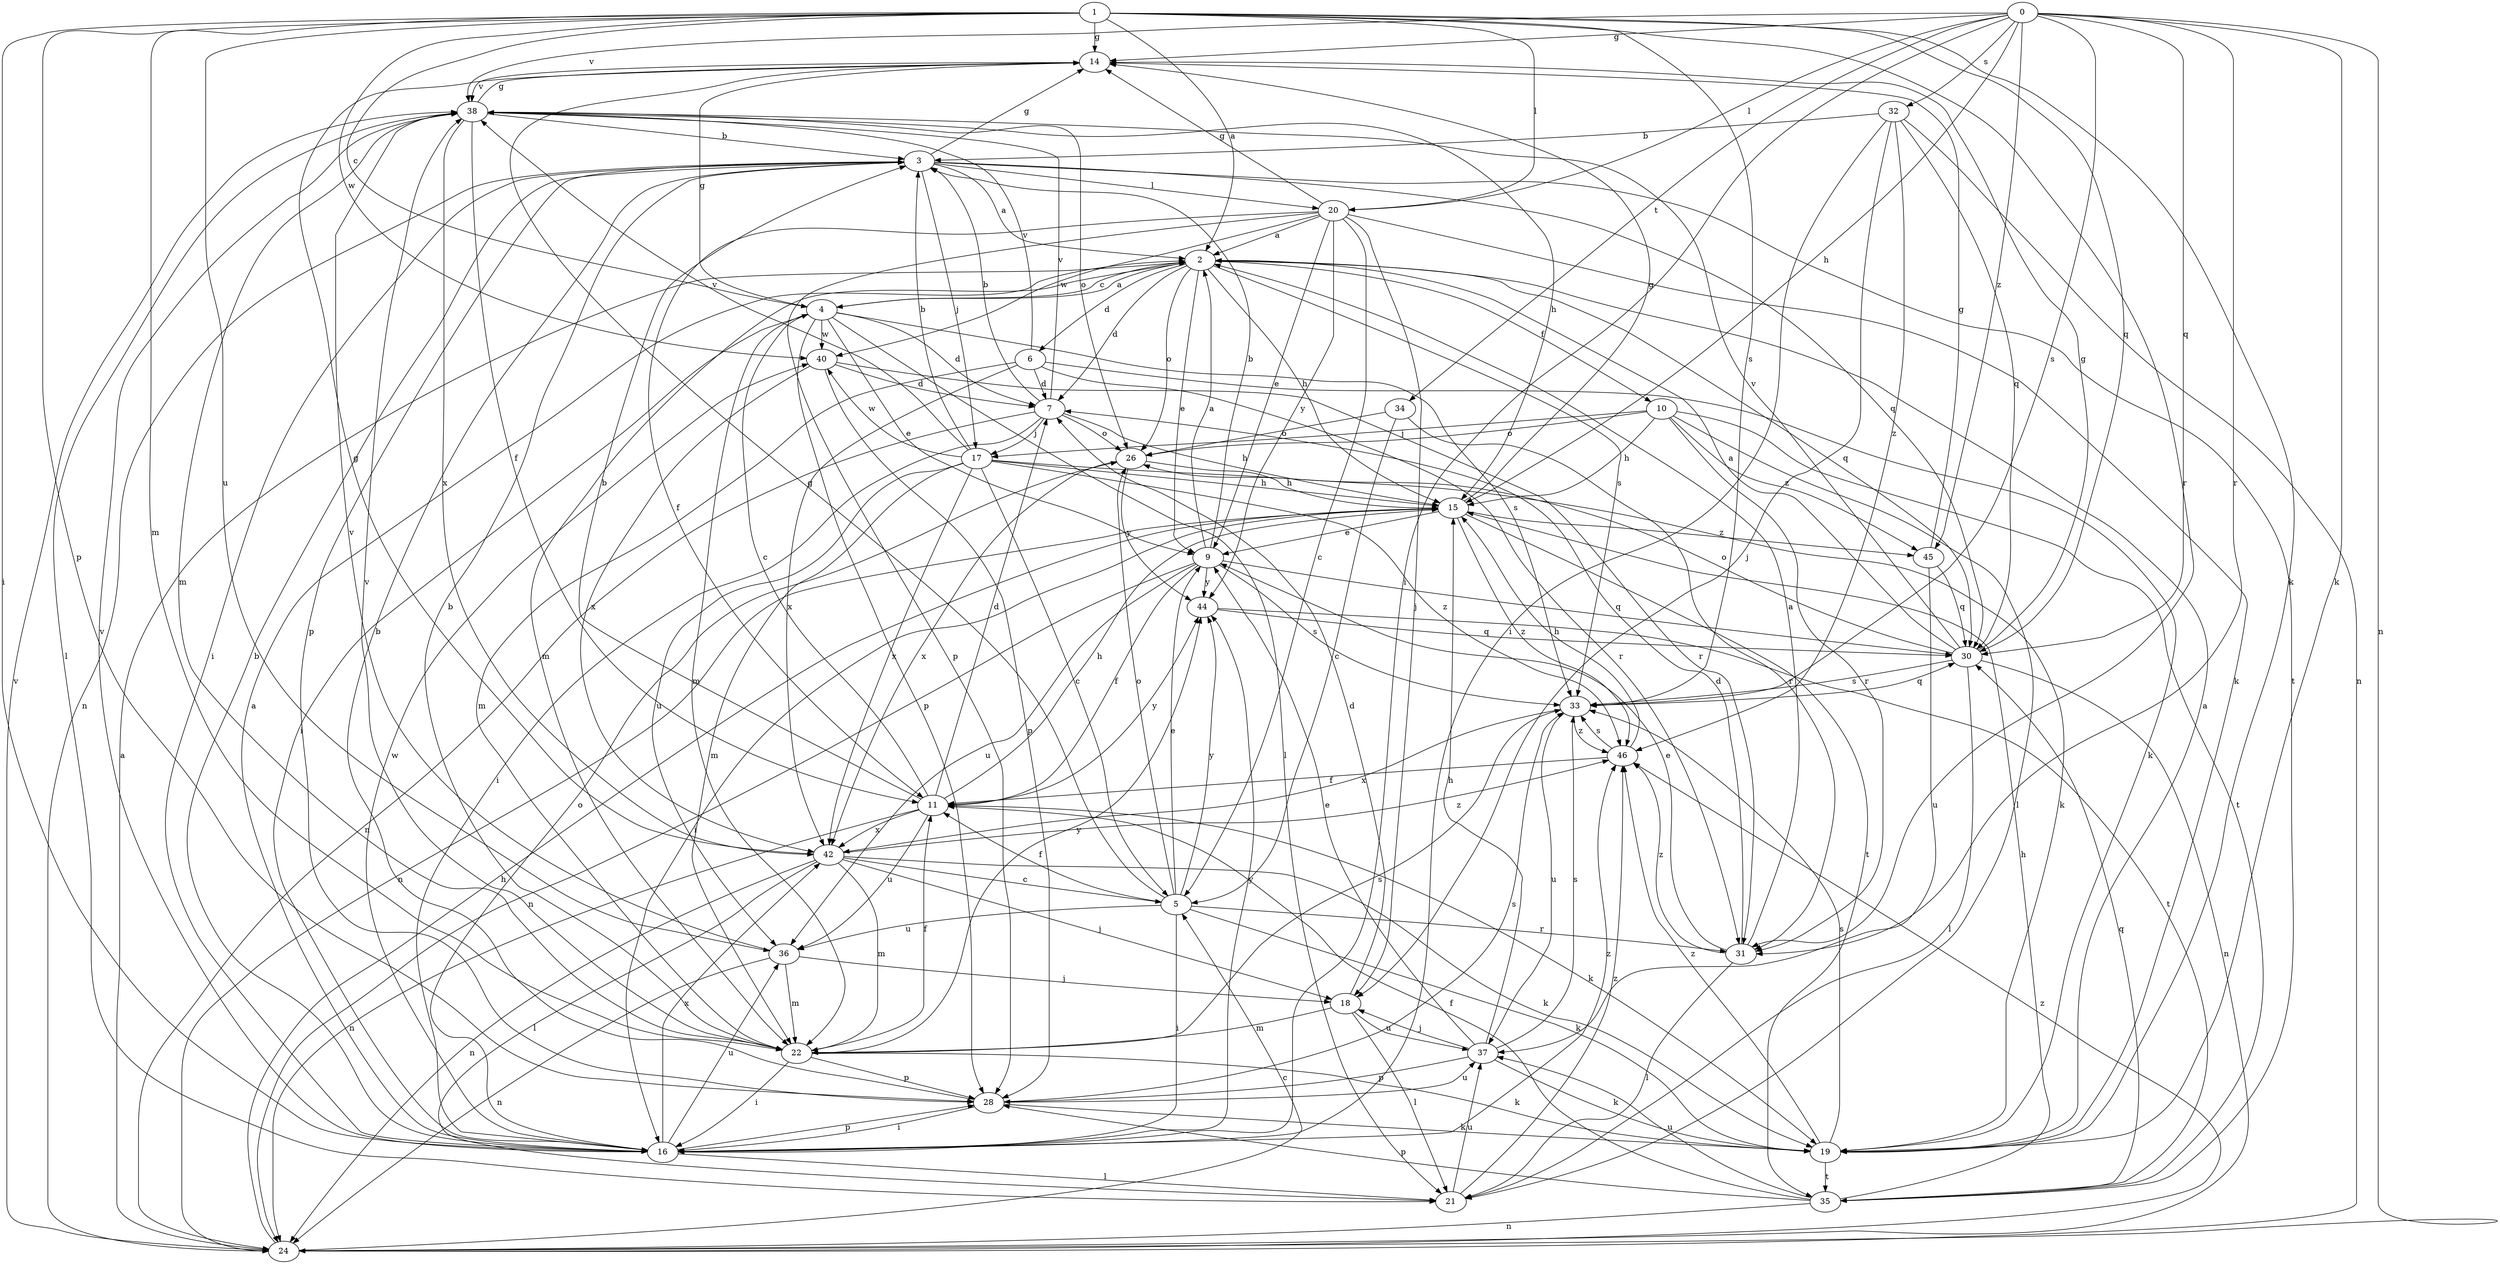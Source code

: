 strict digraph  {
0;
1;
2;
3;
4;
5;
6;
7;
9;
10;
11;
14;
15;
16;
17;
18;
19;
20;
21;
22;
24;
26;
28;
30;
31;
32;
33;
34;
35;
36;
37;
38;
40;
42;
44;
45;
46;
0 -> 14  [label=g];
0 -> 15  [label=h];
0 -> 16  [label=i];
0 -> 19  [label=k];
0 -> 20  [label=l];
0 -> 24  [label=n];
0 -> 30  [label=q];
0 -> 31  [label=r];
0 -> 32  [label=s];
0 -> 33  [label=s];
0 -> 34  [label=t];
0 -> 38  [label=v];
0 -> 45  [label=z];
1 -> 2  [label=a];
1 -> 4  [label=c];
1 -> 14  [label=g];
1 -> 16  [label=i];
1 -> 19  [label=k];
1 -> 20  [label=l];
1 -> 22  [label=m];
1 -> 28  [label=p];
1 -> 30  [label=q];
1 -> 31  [label=r];
1 -> 33  [label=s];
1 -> 36  [label=u];
1 -> 40  [label=w];
2 -> 4  [label=c];
2 -> 6  [label=d];
2 -> 7  [label=d];
2 -> 9  [label=e];
2 -> 10  [label=f];
2 -> 15  [label=h];
2 -> 22  [label=m];
2 -> 26  [label=o];
2 -> 30  [label=q];
2 -> 33  [label=s];
3 -> 2  [label=a];
3 -> 14  [label=g];
3 -> 16  [label=i];
3 -> 17  [label=j];
3 -> 20  [label=l];
3 -> 24  [label=n];
3 -> 28  [label=p];
3 -> 30  [label=q];
3 -> 35  [label=t];
4 -> 2  [label=a];
4 -> 7  [label=d];
4 -> 9  [label=e];
4 -> 14  [label=g];
4 -> 16  [label=i];
4 -> 21  [label=l];
4 -> 22  [label=m];
4 -> 28  [label=p];
4 -> 33  [label=s];
4 -> 40  [label=w];
5 -> 9  [label=e];
5 -> 11  [label=f];
5 -> 14  [label=g];
5 -> 16  [label=i];
5 -> 19  [label=k];
5 -> 26  [label=o];
5 -> 31  [label=r];
5 -> 36  [label=u];
5 -> 44  [label=y];
6 -> 7  [label=d];
6 -> 19  [label=k];
6 -> 22  [label=m];
6 -> 31  [label=r];
6 -> 38  [label=v];
6 -> 42  [label=x];
7 -> 3  [label=b];
7 -> 15  [label=h];
7 -> 16  [label=i];
7 -> 17  [label=j];
7 -> 24  [label=n];
7 -> 26  [label=o];
7 -> 38  [label=v];
9 -> 2  [label=a];
9 -> 3  [label=b];
9 -> 11  [label=f];
9 -> 24  [label=n];
9 -> 30  [label=q];
9 -> 33  [label=s];
9 -> 36  [label=u];
9 -> 44  [label=y];
10 -> 15  [label=h];
10 -> 17  [label=j];
10 -> 21  [label=l];
10 -> 26  [label=o];
10 -> 31  [label=r];
10 -> 35  [label=t];
10 -> 45  [label=z];
11 -> 3  [label=b];
11 -> 4  [label=c];
11 -> 7  [label=d];
11 -> 15  [label=h];
11 -> 19  [label=k];
11 -> 24  [label=n];
11 -> 36  [label=u];
11 -> 42  [label=x];
11 -> 44  [label=y];
14 -> 38  [label=v];
15 -> 9  [label=e];
15 -> 14  [label=g];
15 -> 16  [label=i];
15 -> 24  [label=n];
15 -> 35  [label=t];
15 -> 45  [label=z];
15 -> 46  [label=z];
16 -> 2  [label=a];
16 -> 3  [label=b];
16 -> 21  [label=l];
16 -> 26  [label=o];
16 -> 28  [label=p];
16 -> 36  [label=u];
16 -> 38  [label=v];
16 -> 40  [label=w];
16 -> 42  [label=x];
16 -> 44  [label=y];
16 -> 46  [label=z];
17 -> 3  [label=b];
17 -> 5  [label=c];
17 -> 15  [label=h];
17 -> 19  [label=k];
17 -> 22  [label=m];
17 -> 36  [label=u];
17 -> 38  [label=v];
17 -> 40  [label=w];
17 -> 42  [label=x];
17 -> 46  [label=z];
18 -> 7  [label=d];
18 -> 21  [label=l];
18 -> 22  [label=m];
18 -> 37  [label=u];
19 -> 2  [label=a];
19 -> 33  [label=s];
19 -> 35  [label=t];
19 -> 46  [label=z];
20 -> 2  [label=a];
20 -> 5  [label=c];
20 -> 9  [label=e];
20 -> 11  [label=f];
20 -> 14  [label=g];
20 -> 18  [label=j];
20 -> 19  [label=k];
20 -> 28  [label=p];
20 -> 40  [label=w];
20 -> 44  [label=y];
21 -> 37  [label=u];
21 -> 46  [label=z];
22 -> 3  [label=b];
22 -> 11  [label=f];
22 -> 16  [label=i];
22 -> 19  [label=k];
22 -> 28  [label=p];
22 -> 33  [label=s];
22 -> 38  [label=v];
22 -> 44  [label=y];
24 -> 2  [label=a];
24 -> 5  [label=c];
24 -> 15  [label=h];
24 -> 38  [label=v];
24 -> 46  [label=z];
26 -> 15  [label=h];
26 -> 42  [label=x];
26 -> 44  [label=y];
28 -> 3  [label=b];
28 -> 16  [label=i];
28 -> 19  [label=k];
28 -> 33  [label=s];
28 -> 37  [label=u];
30 -> 2  [label=a];
30 -> 14  [label=g];
30 -> 21  [label=l];
30 -> 24  [label=n];
30 -> 26  [label=o];
30 -> 33  [label=s];
30 -> 38  [label=v];
31 -> 2  [label=a];
31 -> 7  [label=d];
31 -> 9  [label=e];
31 -> 21  [label=l];
31 -> 46  [label=z];
32 -> 3  [label=b];
32 -> 16  [label=i];
32 -> 18  [label=j];
32 -> 24  [label=n];
32 -> 30  [label=q];
32 -> 46  [label=z];
33 -> 30  [label=q];
33 -> 37  [label=u];
33 -> 42  [label=x];
33 -> 46  [label=z];
34 -> 5  [label=c];
34 -> 26  [label=o];
34 -> 31  [label=r];
35 -> 11  [label=f];
35 -> 15  [label=h];
35 -> 24  [label=n];
35 -> 28  [label=p];
35 -> 30  [label=q];
35 -> 37  [label=u];
36 -> 18  [label=j];
36 -> 22  [label=m];
36 -> 24  [label=n];
36 -> 38  [label=v];
37 -> 9  [label=e];
37 -> 15  [label=h];
37 -> 18  [label=j];
37 -> 19  [label=k];
37 -> 28  [label=p];
37 -> 33  [label=s];
38 -> 3  [label=b];
38 -> 11  [label=f];
38 -> 14  [label=g];
38 -> 15  [label=h];
38 -> 21  [label=l];
38 -> 22  [label=m];
38 -> 26  [label=o];
38 -> 42  [label=x];
40 -> 7  [label=d];
40 -> 28  [label=p];
40 -> 31  [label=r];
40 -> 42  [label=x];
42 -> 5  [label=c];
42 -> 14  [label=g];
42 -> 18  [label=j];
42 -> 19  [label=k];
42 -> 21  [label=l];
42 -> 22  [label=m];
42 -> 24  [label=n];
42 -> 46  [label=z];
44 -> 30  [label=q];
44 -> 35  [label=t];
45 -> 14  [label=g];
45 -> 30  [label=q];
45 -> 37  [label=u];
46 -> 11  [label=f];
46 -> 15  [label=h];
46 -> 33  [label=s];
}
